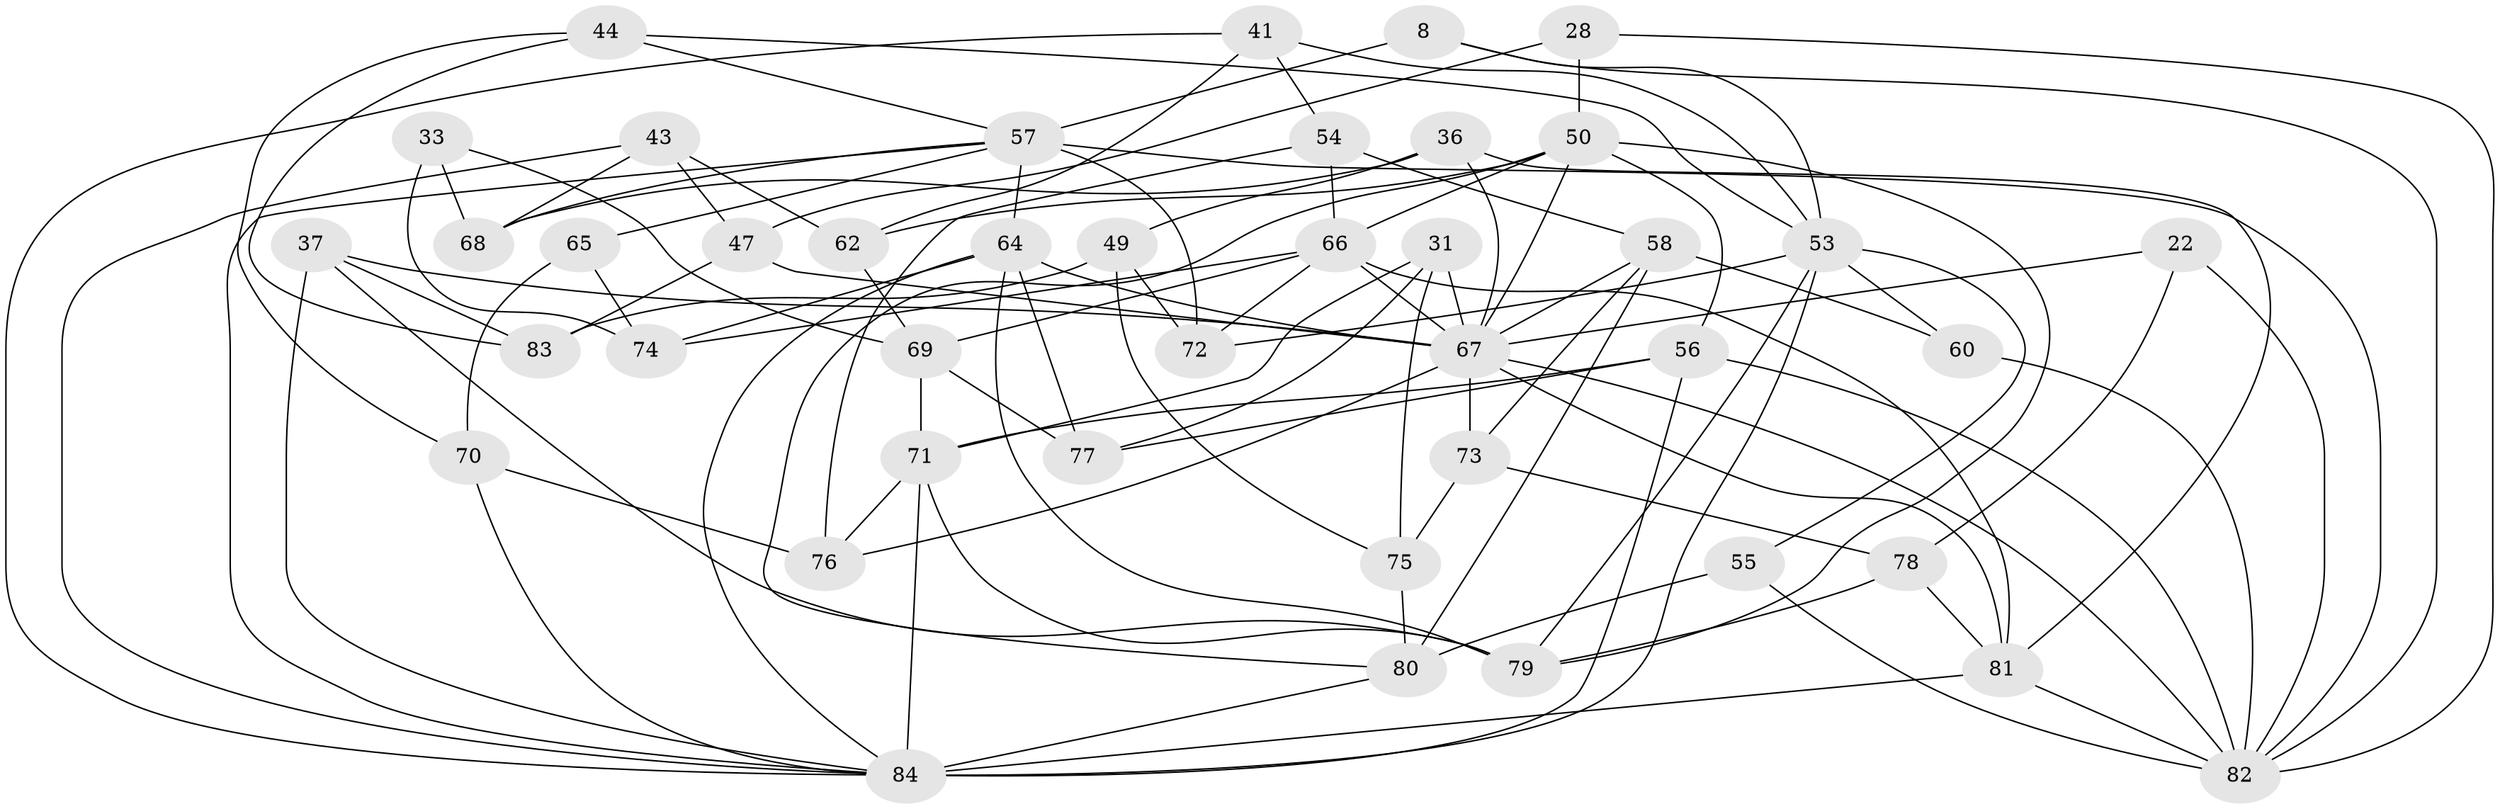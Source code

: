 // original degree distribution, {4: 1.0}
// Generated by graph-tools (version 1.1) at 2025/01/03/04/25 22:01:58]
// undirected, 42 vertices, 104 edges
graph export_dot {
graph [start="1"]
  node [color=gray90,style=filled];
  8 [super="+5"];
  22;
  28;
  31;
  33;
  36;
  37;
  41;
  43;
  44;
  47;
  49;
  50 [super="+21+32"];
  53 [super="+40+17"];
  54;
  55;
  56 [super="+25"];
  57 [super="+16+35"];
  58 [super="+13"];
  60;
  62;
  64 [super="+46"];
  65;
  66 [super="+18+19"];
  67 [super="+20+34+42"];
  68;
  69 [super="+27"];
  70;
  71 [super="+63+52"];
  72;
  73;
  74 [super="+1"];
  75;
  76;
  77 [super="+51"];
  78;
  79 [super="+59"];
  80 [super="+24"];
  81 [super="+2+4+3"];
  82 [super="+9+48"];
  83;
  84 [super="+23+61"];
  8 -- 53 [weight=2];
  8 -- 57 [weight=3];
  8 -- 82;
  22 -- 78;
  22 -- 67;
  22 -- 82 [weight=2];
  28 -- 47;
  28 -- 50 [weight=2];
  28 -- 82;
  31 -- 75;
  31 -- 77;
  31 -- 71;
  31 -- 67;
  33 -- 74 [weight=2];
  33 -- 68;
  33 -- 69;
  36 -- 68;
  36 -- 81;
  36 -- 49;
  36 -- 67;
  37 -- 83;
  37 -- 79;
  37 -- 84;
  37 -- 67;
  41 -- 54;
  41 -- 62;
  41 -- 53;
  41 -- 84;
  43 -- 68;
  43 -- 62;
  43 -- 84;
  43 -- 47;
  44 -- 83;
  44 -- 53;
  44 -- 70;
  44 -- 57;
  47 -- 83;
  47 -- 67;
  49 -- 83;
  49 -- 72;
  49 -- 75;
  50 -- 79 [weight=2];
  50 -- 66;
  50 -- 80;
  50 -- 67 [weight=2];
  50 -- 56;
  50 -- 62;
  53 -- 79 [weight=2];
  53 -- 55;
  53 -- 72;
  53 -- 60;
  53 -- 84;
  54 -- 66;
  54 -- 58;
  54 -- 76;
  55 -- 80 [weight=2];
  55 -- 82;
  56 -- 77 [weight=2];
  56 -- 82;
  56 -- 84;
  56 -- 71;
  57 -- 82;
  57 -- 65;
  57 -- 68;
  57 -- 72;
  57 -- 64;
  57 -- 84;
  58 -- 60 [weight=2];
  58 -- 73;
  58 -- 80;
  58 -- 67;
  60 -- 82;
  62 -- 69;
  64 -- 77 [weight=2];
  64 -- 79 [weight=2];
  64 -- 74;
  64 -- 84;
  64 -- 67;
  65 -- 70;
  65 -- 74 [weight=2];
  66 -- 74;
  66 -- 81;
  66 -- 72;
  66 -- 69 [weight=2];
  66 -- 67;
  67 -- 82;
  67 -- 73;
  67 -- 76;
  67 -- 81;
  69 -- 77;
  69 -- 71;
  70 -- 76;
  70 -- 84;
  71 -- 76;
  71 -- 84 [weight=2];
  71 -- 79 [weight=2];
  73 -- 75;
  73 -- 78;
  75 -- 80;
  78 -- 81;
  78 -- 79;
  80 -- 84;
  81 -- 82 [weight=3];
  81 -- 84 [weight=3];
}

